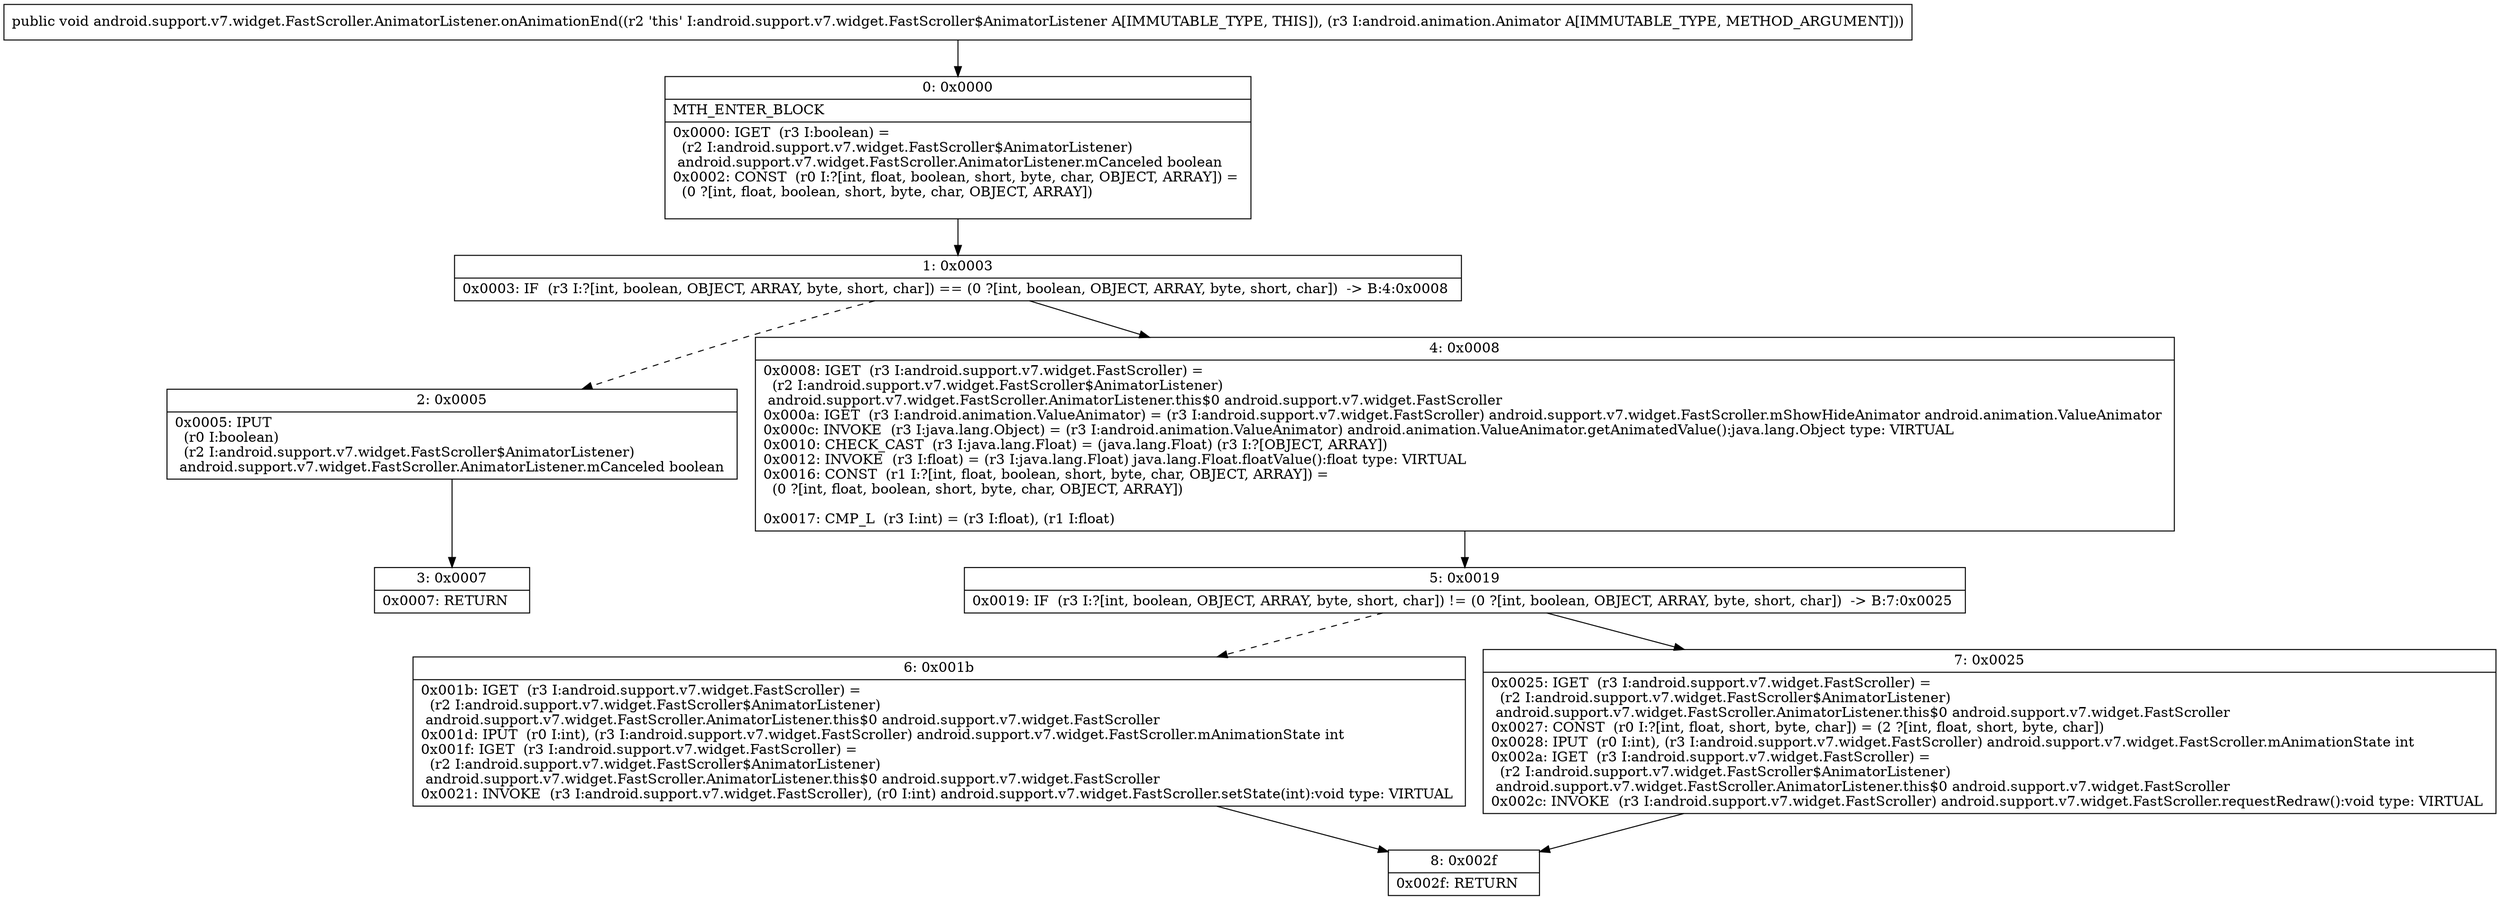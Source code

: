 digraph "CFG forandroid.support.v7.widget.FastScroller.AnimatorListener.onAnimationEnd(Landroid\/animation\/Animator;)V" {
Node_0 [shape=record,label="{0\:\ 0x0000|MTH_ENTER_BLOCK\l|0x0000: IGET  (r3 I:boolean) = \l  (r2 I:android.support.v7.widget.FastScroller$AnimatorListener)\l android.support.v7.widget.FastScroller.AnimatorListener.mCanceled boolean \l0x0002: CONST  (r0 I:?[int, float, boolean, short, byte, char, OBJECT, ARRAY]) = \l  (0 ?[int, float, boolean, short, byte, char, OBJECT, ARRAY])\l \l}"];
Node_1 [shape=record,label="{1\:\ 0x0003|0x0003: IF  (r3 I:?[int, boolean, OBJECT, ARRAY, byte, short, char]) == (0 ?[int, boolean, OBJECT, ARRAY, byte, short, char])  \-\> B:4:0x0008 \l}"];
Node_2 [shape=record,label="{2\:\ 0x0005|0x0005: IPUT  \l  (r0 I:boolean)\l  (r2 I:android.support.v7.widget.FastScroller$AnimatorListener)\l android.support.v7.widget.FastScroller.AnimatorListener.mCanceled boolean \l}"];
Node_3 [shape=record,label="{3\:\ 0x0007|0x0007: RETURN   \l}"];
Node_4 [shape=record,label="{4\:\ 0x0008|0x0008: IGET  (r3 I:android.support.v7.widget.FastScroller) = \l  (r2 I:android.support.v7.widget.FastScroller$AnimatorListener)\l android.support.v7.widget.FastScroller.AnimatorListener.this$0 android.support.v7.widget.FastScroller \l0x000a: IGET  (r3 I:android.animation.ValueAnimator) = (r3 I:android.support.v7.widget.FastScroller) android.support.v7.widget.FastScroller.mShowHideAnimator android.animation.ValueAnimator \l0x000c: INVOKE  (r3 I:java.lang.Object) = (r3 I:android.animation.ValueAnimator) android.animation.ValueAnimator.getAnimatedValue():java.lang.Object type: VIRTUAL \l0x0010: CHECK_CAST  (r3 I:java.lang.Float) = (java.lang.Float) (r3 I:?[OBJECT, ARRAY]) \l0x0012: INVOKE  (r3 I:float) = (r3 I:java.lang.Float) java.lang.Float.floatValue():float type: VIRTUAL \l0x0016: CONST  (r1 I:?[int, float, boolean, short, byte, char, OBJECT, ARRAY]) = \l  (0 ?[int, float, boolean, short, byte, char, OBJECT, ARRAY])\l \l0x0017: CMP_L  (r3 I:int) = (r3 I:float), (r1 I:float) \l}"];
Node_5 [shape=record,label="{5\:\ 0x0019|0x0019: IF  (r3 I:?[int, boolean, OBJECT, ARRAY, byte, short, char]) != (0 ?[int, boolean, OBJECT, ARRAY, byte, short, char])  \-\> B:7:0x0025 \l}"];
Node_6 [shape=record,label="{6\:\ 0x001b|0x001b: IGET  (r3 I:android.support.v7.widget.FastScroller) = \l  (r2 I:android.support.v7.widget.FastScroller$AnimatorListener)\l android.support.v7.widget.FastScroller.AnimatorListener.this$0 android.support.v7.widget.FastScroller \l0x001d: IPUT  (r0 I:int), (r3 I:android.support.v7.widget.FastScroller) android.support.v7.widget.FastScroller.mAnimationState int \l0x001f: IGET  (r3 I:android.support.v7.widget.FastScroller) = \l  (r2 I:android.support.v7.widget.FastScroller$AnimatorListener)\l android.support.v7.widget.FastScroller.AnimatorListener.this$0 android.support.v7.widget.FastScroller \l0x0021: INVOKE  (r3 I:android.support.v7.widget.FastScroller), (r0 I:int) android.support.v7.widget.FastScroller.setState(int):void type: VIRTUAL \l}"];
Node_7 [shape=record,label="{7\:\ 0x0025|0x0025: IGET  (r3 I:android.support.v7.widget.FastScroller) = \l  (r2 I:android.support.v7.widget.FastScroller$AnimatorListener)\l android.support.v7.widget.FastScroller.AnimatorListener.this$0 android.support.v7.widget.FastScroller \l0x0027: CONST  (r0 I:?[int, float, short, byte, char]) = (2 ?[int, float, short, byte, char]) \l0x0028: IPUT  (r0 I:int), (r3 I:android.support.v7.widget.FastScroller) android.support.v7.widget.FastScroller.mAnimationState int \l0x002a: IGET  (r3 I:android.support.v7.widget.FastScroller) = \l  (r2 I:android.support.v7.widget.FastScroller$AnimatorListener)\l android.support.v7.widget.FastScroller.AnimatorListener.this$0 android.support.v7.widget.FastScroller \l0x002c: INVOKE  (r3 I:android.support.v7.widget.FastScroller) android.support.v7.widget.FastScroller.requestRedraw():void type: VIRTUAL \l}"];
Node_8 [shape=record,label="{8\:\ 0x002f|0x002f: RETURN   \l}"];
MethodNode[shape=record,label="{public void android.support.v7.widget.FastScroller.AnimatorListener.onAnimationEnd((r2 'this' I:android.support.v7.widget.FastScroller$AnimatorListener A[IMMUTABLE_TYPE, THIS]), (r3 I:android.animation.Animator A[IMMUTABLE_TYPE, METHOD_ARGUMENT])) }"];
MethodNode -> Node_0;
Node_0 -> Node_1;
Node_1 -> Node_2[style=dashed];
Node_1 -> Node_4;
Node_2 -> Node_3;
Node_4 -> Node_5;
Node_5 -> Node_6[style=dashed];
Node_5 -> Node_7;
Node_6 -> Node_8;
Node_7 -> Node_8;
}

